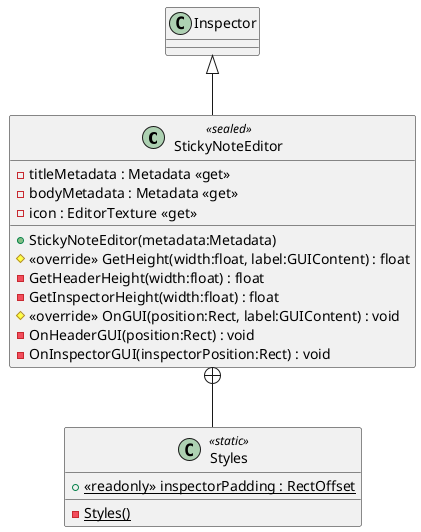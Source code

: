 @startuml
class StickyNoteEditor <<sealed>> {
    + StickyNoteEditor(metadata:Metadata)
    - titleMetadata : Metadata <<get>>
    - bodyMetadata : Metadata <<get>>
    - icon : EditorTexture <<get>>
    # <<override>> GetHeight(width:float, label:GUIContent) : float
    - GetHeaderHeight(width:float) : float
    - GetInspectorHeight(width:float) : float
    # <<override>> OnGUI(position:Rect, label:GUIContent) : void
    - OnHeaderGUI(position:Rect) : void
    - OnInspectorGUI(inspectorPosition:Rect) : void
}
class Styles <<static>> {
    {static} - Styles()
    + {static} <<readonly>> inspectorPadding : RectOffset
}
Inspector <|-- StickyNoteEditor
StickyNoteEditor +-- Styles
@enduml
